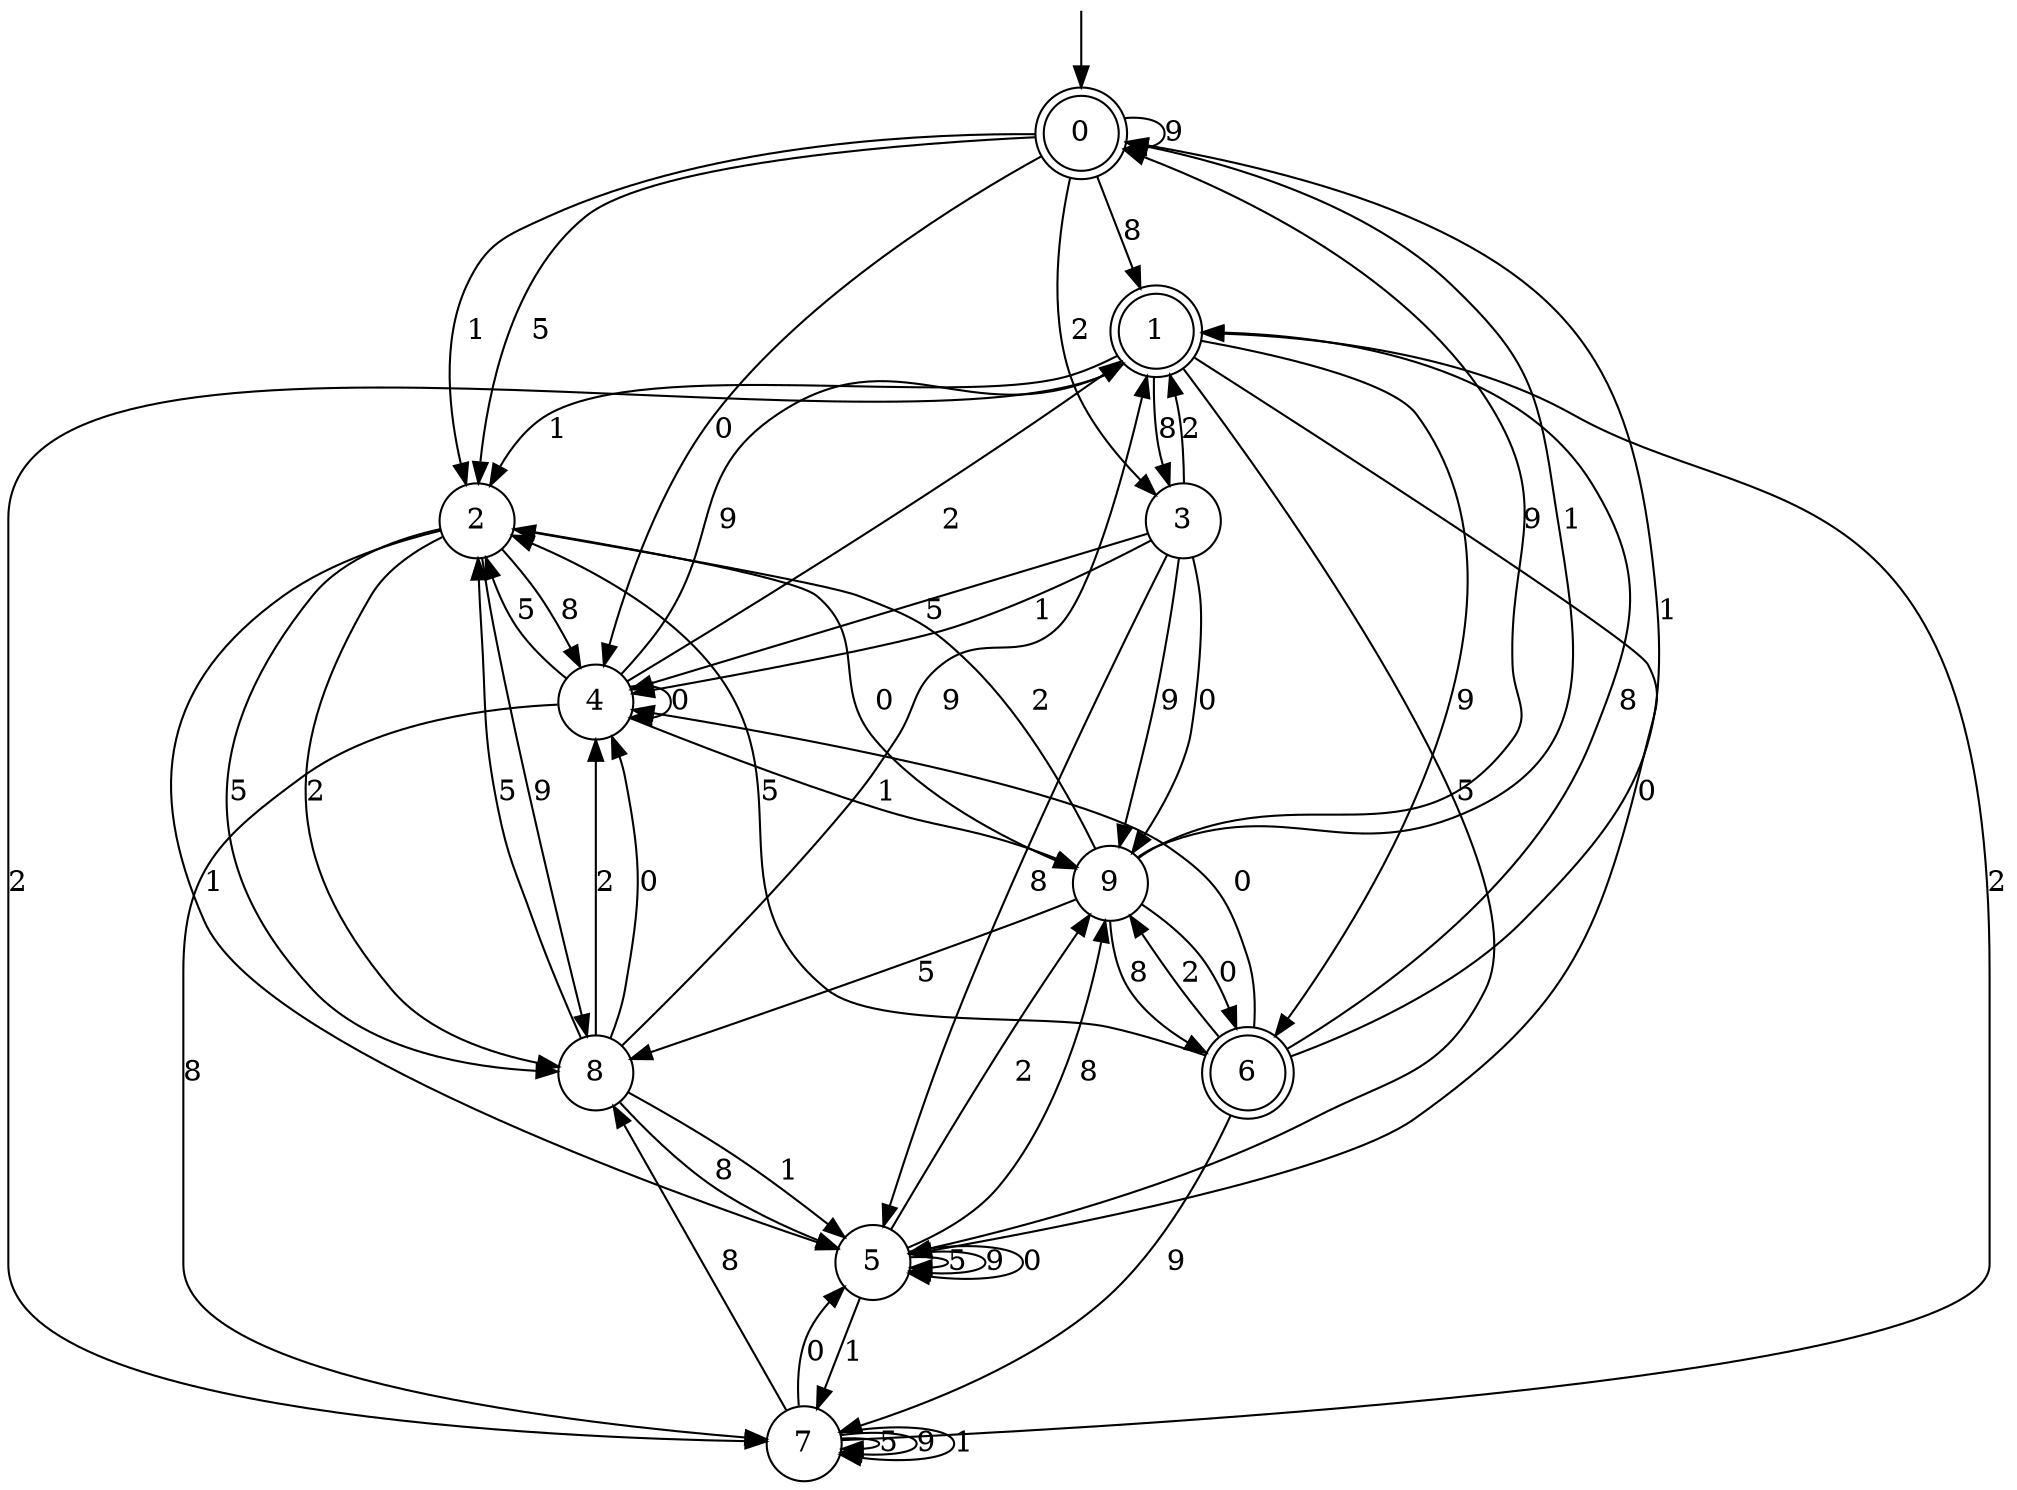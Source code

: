 digraph g {

	s0 [shape="doublecircle" label="0"];
	s1 [shape="doublecircle" label="1"];
	s2 [shape="circle" label="2"];
	s3 [shape="circle" label="3"];
	s4 [shape="circle" label="4"];
	s5 [shape="circle" label="5"];
	s6 [shape="doublecircle" label="6"];
	s7 [shape="circle" label="7"];
	s8 [shape="circle" label="8"];
	s9 [shape="circle" label="9"];
	s0 -> s1 [label="8"];
	s0 -> s2 [label="5"];
	s0 -> s0 [label="9"];
	s0 -> s2 [label="1"];
	s0 -> s3 [label="2"];
	s0 -> s4 [label="0"];
	s1 -> s3 [label="8"];
	s1 -> s5 [label="5"];
	s1 -> s6 [label="9"];
	s1 -> s2 [label="1"];
	s1 -> s7 [label="2"];
	s1 -> s5 [label="0"];
	s2 -> s4 [label="8"];
	s2 -> s8 [label="5"];
	s2 -> s8 [label="9"];
	s2 -> s5 [label="1"];
	s2 -> s8 [label="2"];
	s2 -> s9 [label="0"];
	s3 -> s5 [label="8"];
	s3 -> s4 [label="5"];
	s3 -> s9 [label="9"];
	s3 -> s4 [label="1"];
	s3 -> s1 [label="2"];
	s3 -> s9 [label="0"];
	s4 -> s7 [label="8"];
	s4 -> s2 [label="5"];
	s4 -> s1 [label="9"];
	s4 -> s9 [label="1"];
	s4 -> s1 [label="2"];
	s4 -> s4 [label="0"];
	s5 -> s9 [label="8"];
	s5 -> s5 [label="5"];
	s5 -> s5 [label="9"];
	s5 -> s7 [label="1"];
	s5 -> s9 [label="2"];
	s5 -> s5 [label="0"];
	s6 -> s1 [label="8"];
	s6 -> s2 [label="5"];
	s6 -> s7 [label="9"];
	s6 -> s0 [label="1"];
	s6 -> s9 [label="2"];
	s6 -> s4 [label="0"];
	s7 -> s8 [label="8"];
	s7 -> s7 [label="5"];
	s7 -> s7 [label="9"];
	s7 -> s7 [label="1"];
	s7 -> s1 [label="2"];
	s7 -> s5 [label="0"];
	s8 -> s5 [label="8"];
	s8 -> s2 [label="5"];
	s8 -> s1 [label="9"];
	s8 -> s5 [label="1"];
	s8 -> s4 [label="2"];
	s8 -> s4 [label="0"];
	s9 -> s6 [label="8"];
	s9 -> s8 [label="5"];
	s9 -> s0 [label="9"];
	s9 -> s0 [label="1"];
	s9 -> s2 [label="2"];
	s9 -> s6 [label="0"];

__start0 [label="" shape="none" width="0" height="0"];
__start0 -> s0;

}
